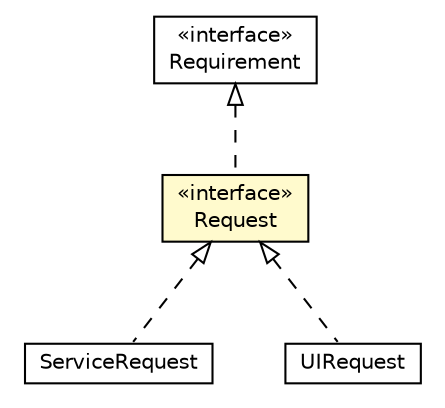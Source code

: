 #!/usr/local/bin/dot
#
# Class diagram 
# Generated by UMLGraph version R5_6-24-gf6e263 (http://www.umlgraph.org/)
#

digraph G {
	edge [fontname="Helvetica",fontsize=10,labelfontname="Helvetica",labelfontsize=10];
	node [fontname="Helvetica",fontsize=10,shape=plaintext];
	nodesep=0.25;
	ranksep=0.5;
	// org.universAAL.middleware.bus.model.matchable.Request
	c6986507 [label=<<table title="org.universAAL.middleware.bus.model.matchable.Request" border="0" cellborder="1" cellspacing="0" cellpadding="2" port="p" bgcolor="lemonChiffon" href="./Request.html">
		<tr><td><table border="0" cellspacing="0" cellpadding="1">
<tr><td align="center" balign="center"> &#171;interface&#187; </td></tr>
<tr><td align="center" balign="center"> Request </td></tr>
		</table></td></tr>
		</table>>, URL="./Request.html", fontname="Helvetica", fontcolor="black", fontsize=10.0];
	// org.universAAL.middleware.bus.model.matchable.Requirement
	c6986510 [label=<<table title="org.universAAL.middleware.bus.model.matchable.Requirement" border="0" cellborder="1" cellspacing="0" cellpadding="2" port="p" href="./Requirement.html">
		<tr><td><table border="0" cellspacing="0" cellpadding="1">
<tr><td align="center" balign="center"> &#171;interface&#187; </td></tr>
<tr><td align="center" balign="center"> Requirement </td></tr>
		</table></td></tr>
		</table>>, URL="./Requirement.html", fontname="Helvetica", fontcolor="black", fontsize=10.0];
	// org.universAAL.middleware.service.ServiceRequest
	c6986557 [label=<<table title="org.universAAL.middleware.service.ServiceRequest" border="0" cellborder="1" cellspacing="0" cellpadding="2" port="p" href="../../../service/ServiceRequest.html">
		<tr><td><table border="0" cellspacing="0" cellpadding="1">
<tr><td align="center" balign="center"> ServiceRequest </td></tr>
		</table></td></tr>
		</table>>, URL="../../../service/ServiceRequest.html", fontname="Helvetica", fontcolor="black", fontsize=10.0];
	// org.universAAL.middleware.ui.UIRequest
	c6986620 [label=<<table title="org.universAAL.middleware.ui.UIRequest" border="0" cellborder="1" cellspacing="0" cellpadding="2" port="p" href="../../../ui/UIRequest.html">
		<tr><td><table border="0" cellspacing="0" cellpadding="1">
<tr><td align="center" balign="center"> UIRequest </td></tr>
		</table></td></tr>
		</table>>, URL="../../../ui/UIRequest.html", fontname="Helvetica", fontcolor="black", fontsize=10.0];
	//org.universAAL.middleware.bus.model.matchable.Request implements org.universAAL.middleware.bus.model.matchable.Requirement
	c6986510:p -> c6986507:p [dir=back,arrowtail=empty,style=dashed];
	//org.universAAL.middleware.service.ServiceRequest implements org.universAAL.middleware.bus.model.matchable.Request
	c6986507:p -> c6986557:p [dir=back,arrowtail=empty,style=dashed];
	//org.universAAL.middleware.ui.UIRequest implements org.universAAL.middleware.bus.model.matchable.Request
	c6986507:p -> c6986620:p [dir=back,arrowtail=empty,style=dashed];
}

